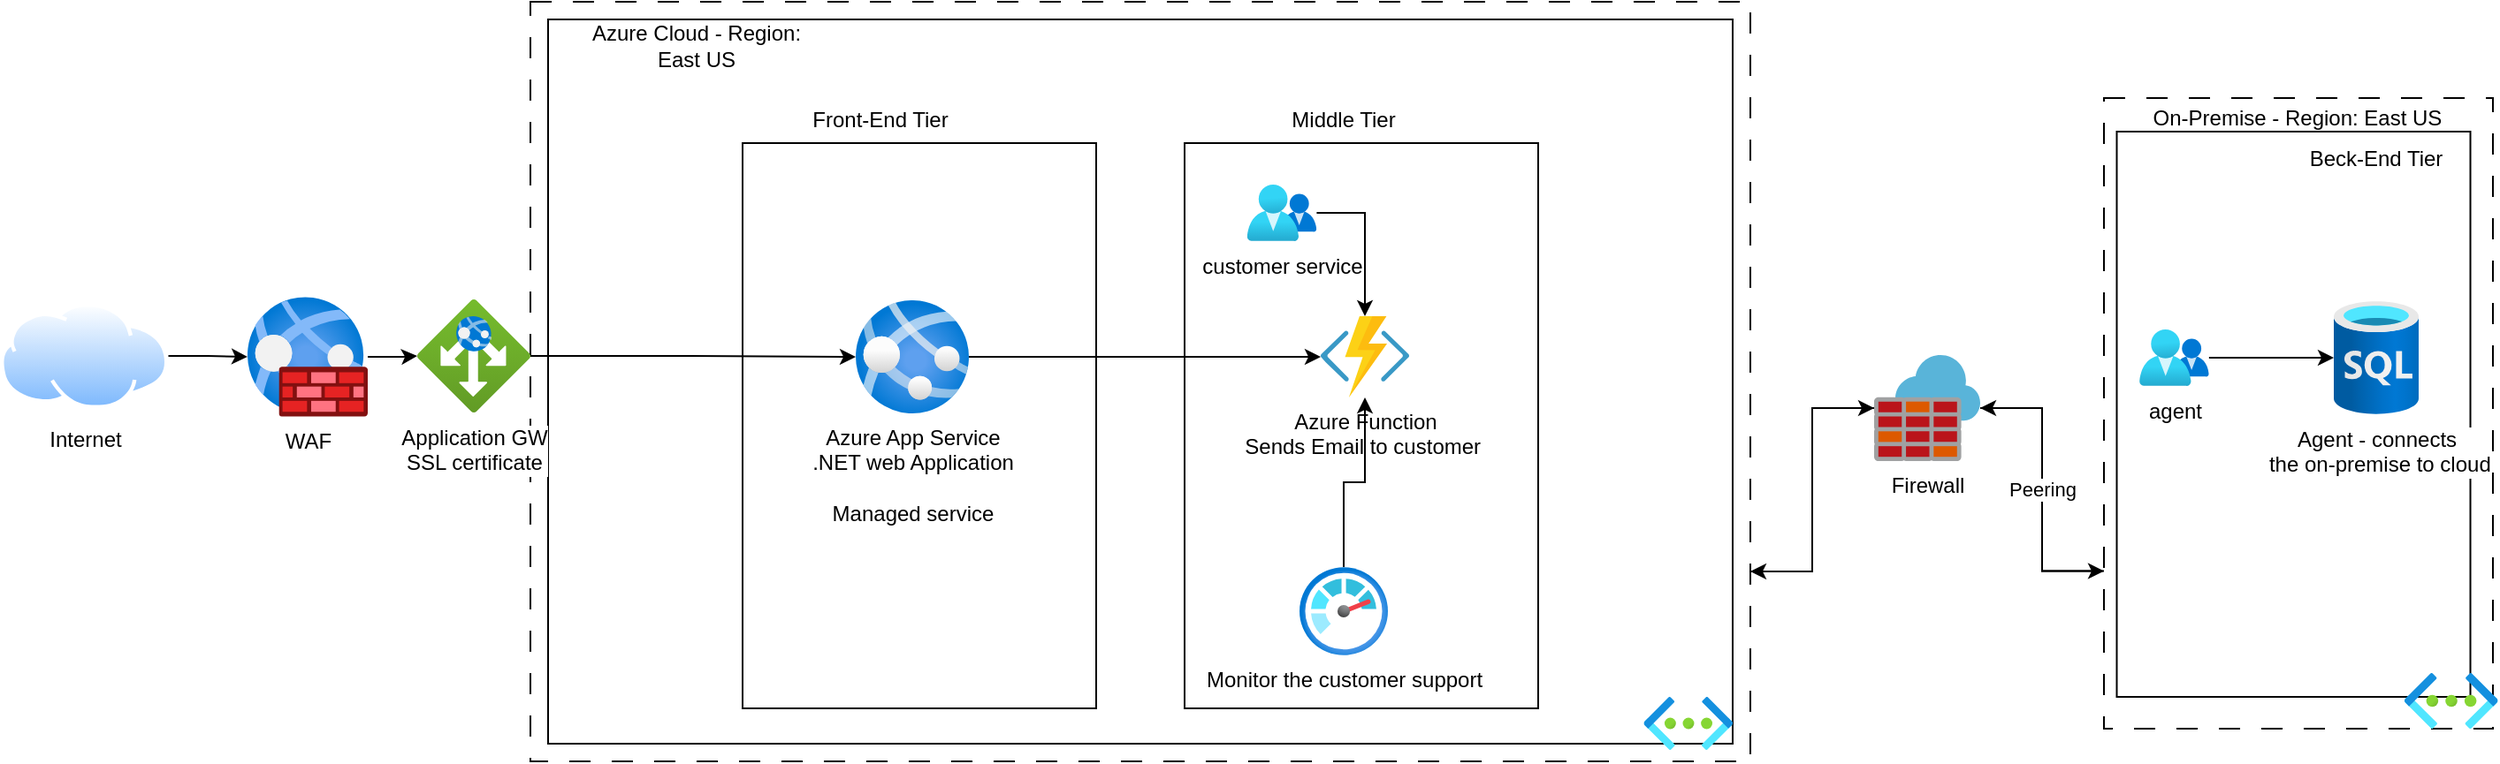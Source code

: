 <mxfile version="21.6.5" type="github">
  <diagram name="Page-1" id="alPhshSXl5excG2jQ6qK">
    <mxGraphModel dx="1615" dy="894" grid="1" gridSize="10" guides="1" tooltips="1" connect="1" arrows="1" fold="1" page="1" pageScale="1" pageWidth="827" pageHeight="1169" math="0" shadow="0">
      <root>
        <mxCell id="0" />
        <mxCell id="1" parent="0" />
        <mxCell id="jGVcuTMuIBffWscYEj-w-149" value="" style="rounded=0;whiteSpace=wrap;html=1;dashed=1;dashPattern=12 12;fillColor=none;" vertex="1" parent="1">
          <mxGeometry x="320" y="30" width="690" height="430" as="geometry" />
        </mxCell>
        <mxCell id="jGVcuTMuIBffWscYEj-w-152" value="" style="rounded=0;whiteSpace=wrap;html=1;dashed=1;dashPattern=12 12;fillColor=none;" vertex="1" parent="1">
          <mxGeometry x="1210" y="84.5" width="220" height="357" as="geometry" />
        </mxCell>
        <mxCell id="jGVcuTMuIBffWscYEj-w-148" value="" style="rounded=0;whiteSpace=wrap;html=1;" vertex="1" parent="1">
          <mxGeometry x="1217.25" y="103.5" width="200" height="320" as="geometry" />
        </mxCell>
        <mxCell id="oIyeds10D-Jy80htqhCC-4" value="" style="rounded=0;whiteSpace=wrap;html=1;" parent="1" vertex="1">
          <mxGeometry x="330" y="40" width="670" height="410" as="geometry" />
        </mxCell>
        <mxCell id="jGVcuTMuIBffWscYEj-w-147" value="" style="rounded=0;whiteSpace=wrap;html=1;" vertex="1" parent="1">
          <mxGeometry x="440" y="110" width="200" height="320" as="geometry" />
        </mxCell>
        <mxCell id="oIyeds10D-Jy80htqhCC-6" value="" style="rounded=0;whiteSpace=wrap;html=1;" parent="1" vertex="1">
          <mxGeometry x="690" y="110" width="200" height="320" as="geometry" />
        </mxCell>
        <mxCell id="oIyeds10D-Jy80htqhCC-22" value="Middle Tier" style="text;strokeColor=none;align=center;fillColor=none;html=1;verticalAlign=middle;whiteSpace=wrap;rounded=0;" parent="1" vertex="1">
          <mxGeometry x="690" y="82" width="180" height="30" as="geometry" />
        </mxCell>
        <mxCell id="oIyeds10D-Jy80htqhCC-23" value="Front-End Tier&lt;br&gt;" style="text;strokeColor=none;align=center;fillColor=none;html=1;verticalAlign=middle;whiteSpace=wrap;rounded=0;" parent="1" vertex="1">
          <mxGeometry x="470" y="82" width="96" height="30" as="geometry" />
        </mxCell>
        <mxCell id="oIyeds10D-Jy80htqhCC-24" value="Beck-End Tier" style="text;strokeColor=none;align=center;fillColor=none;html=1;verticalAlign=middle;whiteSpace=wrap;rounded=0;" parent="1" vertex="1">
          <mxGeometry x="1316" y="103.5" width="96" height="30" as="geometry" />
        </mxCell>
        <mxCell id="jGVcuTMuIBffWscYEj-w-101" style="edgeStyle=orthogonalEdgeStyle;rounded=0;orthogonalLoop=1;jettySize=auto;html=1;" edge="1" parent="1" source="oIyeds10D-Jy80htqhCC-1" target="oIyeds10D-Jy80htqhCC-25">
          <mxGeometry relative="1" as="geometry" />
        </mxCell>
        <mxCell id="oIyeds10D-Jy80htqhCC-1" value="Application GW&lt;br&gt;SSL certificate&lt;br&gt;" style="image;aspect=fixed;html=1;points=[];align=center;fontSize=12;image=img/lib/azure2/networking/Application_Gateways.svg;" parent="1" vertex="1">
          <mxGeometry x="256" y="198.5" width="64" height="64" as="geometry" />
        </mxCell>
        <mxCell id="jGVcuTMuIBffWscYEj-w-116" style="edgeStyle=orthogonalEdgeStyle;rounded=0;orthogonalLoop=1;jettySize=auto;html=1;" edge="1" parent="1" source="jGVcuTMuIBffWscYEj-w-156" target="oIyeds10D-Jy80htqhCC-1">
          <mxGeometry relative="1" as="geometry" />
        </mxCell>
        <mxCell id="oIyeds10D-Jy80htqhCC-2" value="Internet" style="image;aspect=fixed;perimeter=ellipsePerimeter;html=1;align=center;shadow=0;dashed=0;spacingTop=3;image=img/lib/active_directory/internet_cloud.svg;" parent="1" vertex="1">
          <mxGeometry x="20" y="200.5" width="95.24" height="60" as="geometry" />
        </mxCell>
        <mxCell id="jGVcuTMuIBffWscYEj-w-113" style="edgeStyle=orthogonalEdgeStyle;rounded=0;orthogonalLoop=1;jettySize=auto;html=1;" edge="1" parent="1" source="oIyeds10D-Jy80htqhCC-25" target="oIyeds10D-Jy80htqhCC-26">
          <mxGeometry relative="1" as="geometry" />
        </mxCell>
        <mxCell id="oIyeds10D-Jy80htqhCC-25" value="Azure App Service&lt;br&gt;.NET web Application&lt;br&gt;&lt;br&gt;Managed service&lt;br&gt;" style="image;aspect=fixed;html=1;points=[];align=center;fontSize=12;image=img/lib/azure2/app_services/App_Services.svg;" parent="1" vertex="1">
          <mxGeometry x="504" y="199" width="64" height="64" as="geometry" />
        </mxCell>
        <mxCell id="jGVcuTMuIBffWscYEj-w-115" style="edgeStyle=orthogonalEdgeStyle;rounded=0;orthogonalLoop=1;jettySize=auto;html=1;" edge="1" parent="1" source="jGVcuTMuIBffWscYEj-w-142" target="oIyeds10D-Jy80htqhCC-27">
          <mxGeometry relative="1" as="geometry" />
        </mxCell>
        <mxCell id="oIyeds10D-Jy80htqhCC-26" value="Azure Function&lt;br&gt;Sends Email to customer&amp;nbsp;" style="image;sketch=0;aspect=fixed;html=1;points=[];align=center;fontSize=12;image=img/lib/mscae/Functions.svg;" parent="1" vertex="1">
          <mxGeometry x="767" y="208" width="50" height="46" as="geometry" />
        </mxCell>
        <mxCell id="oIyeds10D-Jy80htqhCC-27" value="Agent - connects&lt;br&gt;&amp;nbsp;the on-premise to cloud" style="image;aspect=fixed;html=1;points=[];align=center;fontSize=12;image=img/lib/azure2/databases/SQL_Database.svg;" parent="1" vertex="1">
          <mxGeometry x="1340" y="199.5" width="48" height="64" as="geometry" />
        </mxCell>
        <mxCell id="jGVcuTMuIBffWscYEj-w-1" value="Azure Cloud - Region: East US" style="text;strokeColor=none;align=center;fillColor=none;html=1;verticalAlign=middle;whiteSpace=wrap;rounded=0;" vertex="1" parent="1">
          <mxGeometry x="344" y="40" width="140" height="30" as="geometry" />
        </mxCell>
        <mxCell id="jGVcuTMuIBffWscYEj-w-85" value="On-Premise - Region: East US" style="text;strokeColor=none;align=center;fillColor=none;html=1;verticalAlign=middle;whiteSpace=wrap;rounded=0;" vertex="1" parent="1">
          <mxGeometry x="1231.75" y="79.5" width="174.5" height="33" as="geometry" />
        </mxCell>
        <mxCell id="jGVcuTMuIBffWscYEj-w-142" value="agent&lt;br&gt;" style="image;aspect=fixed;html=1;points=[];align=center;fontSize=12;image=img/lib/azure2/management_governance/My_Customers.svg;" vertex="1" parent="1">
          <mxGeometry x="1230" y="215.5" width="39.43" height="32" as="geometry" />
        </mxCell>
        <mxCell id="jGVcuTMuIBffWscYEj-w-166" style="edgeStyle=orthogonalEdgeStyle;rounded=0;orthogonalLoop=1;jettySize=auto;html=1;exitX=1;exitY=0.75;exitDx=0;exitDy=0;" edge="1" parent="1" source="jGVcuTMuIBffWscYEj-w-149" target="jGVcuTMuIBffWscYEj-w-165">
          <mxGeometry relative="1" as="geometry" />
        </mxCell>
        <mxCell id="jGVcuTMuIBffWscYEj-w-150" value="" style="image;aspect=fixed;html=1;points=[];align=center;fontSize=12;image=img/lib/azure2/networking/Virtual_Networks.svg;" vertex="1" parent="1">
          <mxGeometry x="949.75" y="423.5" width="50.25" height="30" as="geometry" />
        </mxCell>
        <mxCell id="jGVcuTMuIBffWscYEj-w-153" value="" style="image;aspect=fixed;html=1;points=[];align=center;fontSize=12;image=img/lib/azure2/networking/Virtual_Networks.svg;" vertex="1" parent="1">
          <mxGeometry x="1380" y="410" width="52.76" height="31.5" as="geometry" />
        </mxCell>
        <mxCell id="jGVcuTMuIBffWscYEj-w-157" value="" style="edgeStyle=orthogonalEdgeStyle;rounded=0;orthogonalLoop=1;jettySize=auto;html=1;" edge="1" parent="1" source="oIyeds10D-Jy80htqhCC-2" target="jGVcuTMuIBffWscYEj-w-156">
          <mxGeometry relative="1" as="geometry">
            <mxPoint x="105" y="232" as="sourcePoint" />
            <mxPoint x="260" y="230" as="targetPoint" />
          </mxGeometry>
        </mxCell>
        <mxCell id="jGVcuTMuIBffWscYEj-w-156" value="WAF&lt;br&gt;" style="image;aspect=fixed;html=1;points=[];align=center;fontSize=12;image=img/lib/azure2/networking/Web_Application_Firewall_Policies_WAF.svg;" vertex="1" parent="1">
          <mxGeometry x="160" y="197" width="68" height="68" as="geometry" />
        </mxCell>
        <mxCell id="jGVcuTMuIBffWscYEj-w-162" value="" style="edgeStyle=orthogonalEdgeStyle;rounded=0;orthogonalLoop=1;jettySize=auto;html=1;exitX=0;exitY=0.75;exitDx=0;exitDy=0;" edge="1" parent="1" source="jGVcuTMuIBffWscYEj-w-152" target="jGVcuTMuIBffWscYEj-w-165">
          <mxGeometry x="0.006" relative="1" as="geometry">
            <mxPoint x="1210" y="352" as="sourcePoint" />
            <mxPoint x="1138.0" y="321.0" as="targetPoint" />
            <mxPoint as="offset" />
          </mxGeometry>
        </mxCell>
        <mxCell id="jGVcuTMuIBffWscYEj-w-167" value="Peering" style="edgeStyle=orthogonalEdgeStyle;rounded=0;orthogonalLoop=1;jettySize=auto;html=1;entryX=0;entryY=0.75;entryDx=0;entryDy=0;" edge="1" parent="1" source="jGVcuTMuIBffWscYEj-w-165" target="jGVcuTMuIBffWscYEj-w-152">
          <mxGeometry relative="1" as="geometry" />
        </mxCell>
        <mxCell id="jGVcuTMuIBffWscYEj-w-172" style="edgeStyle=orthogonalEdgeStyle;rounded=0;orthogonalLoop=1;jettySize=auto;html=1;entryX=1;entryY=0.75;entryDx=0;entryDy=0;" edge="1" parent="1" source="jGVcuTMuIBffWscYEj-w-165" target="jGVcuTMuIBffWscYEj-w-149">
          <mxGeometry relative="1" as="geometry" />
        </mxCell>
        <mxCell id="jGVcuTMuIBffWscYEj-w-165" value="Firewall&lt;br&gt;" style="image;sketch=0;aspect=fixed;html=1;points=[];align=center;fontSize=12;image=img/lib/mscae/Azure_Firewall.svg;" vertex="1" parent="1">
          <mxGeometry x="1080" y="230" width="60" height="60" as="geometry" />
        </mxCell>
        <mxCell id="jGVcuTMuIBffWscYEj-w-169" value="" style="edgeStyle=orthogonalEdgeStyle;rounded=0;orthogonalLoop=1;jettySize=auto;html=1;" edge="1" parent="1" source="jGVcuTMuIBffWscYEj-w-168" target="oIyeds10D-Jy80htqhCC-26">
          <mxGeometry relative="1" as="geometry" />
        </mxCell>
        <mxCell id="jGVcuTMuIBffWscYEj-w-168" value="customer service" style="image;aspect=fixed;html=1;points=[];align=center;fontSize=12;image=img/lib/azure2/management_governance/My_Customers.svg;" vertex="1" parent="1">
          <mxGeometry x="725.28" y="133.5" width="39.43" height="32" as="geometry" />
        </mxCell>
        <mxCell id="jGVcuTMuIBffWscYEj-w-182" style="edgeStyle=orthogonalEdgeStyle;rounded=0;orthogonalLoop=1;jettySize=auto;html=1;" edge="1" parent="1" source="jGVcuTMuIBffWscYEj-w-178" target="oIyeds10D-Jy80htqhCC-26">
          <mxGeometry relative="1" as="geometry" />
        </mxCell>
        <mxCell id="jGVcuTMuIBffWscYEj-w-178" value="Monitor the customer support&lt;br&gt;" style="image;aspect=fixed;html=1;points=[];align=center;fontSize=12;image=img/lib/azure2/management_governance/Monitor.svg;" vertex="1" parent="1">
          <mxGeometry x="755" y="350" width="50" height="50" as="geometry" />
        </mxCell>
      </root>
    </mxGraphModel>
  </diagram>
</mxfile>
